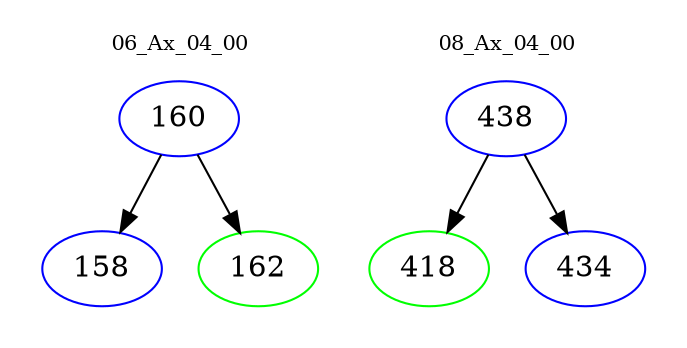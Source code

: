 digraph{
subgraph cluster_0 {
color = white
label = "06_Ax_04_00";
fontsize=10;
T0_160 [label="160", color="blue"]
T0_160 -> T0_158 [color="black"]
T0_158 [label="158", color="blue"]
T0_160 -> T0_162 [color="black"]
T0_162 [label="162", color="green"]
}
subgraph cluster_1 {
color = white
label = "08_Ax_04_00";
fontsize=10;
T1_438 [label="438", color="blue"]
T1_438 -> T1_418 [color="black"]
T1_418 [label="418", color="green"]
T1_438 -> T1_434 [color="black"]
T1_434 [label="434", color="blue"]
}
}
